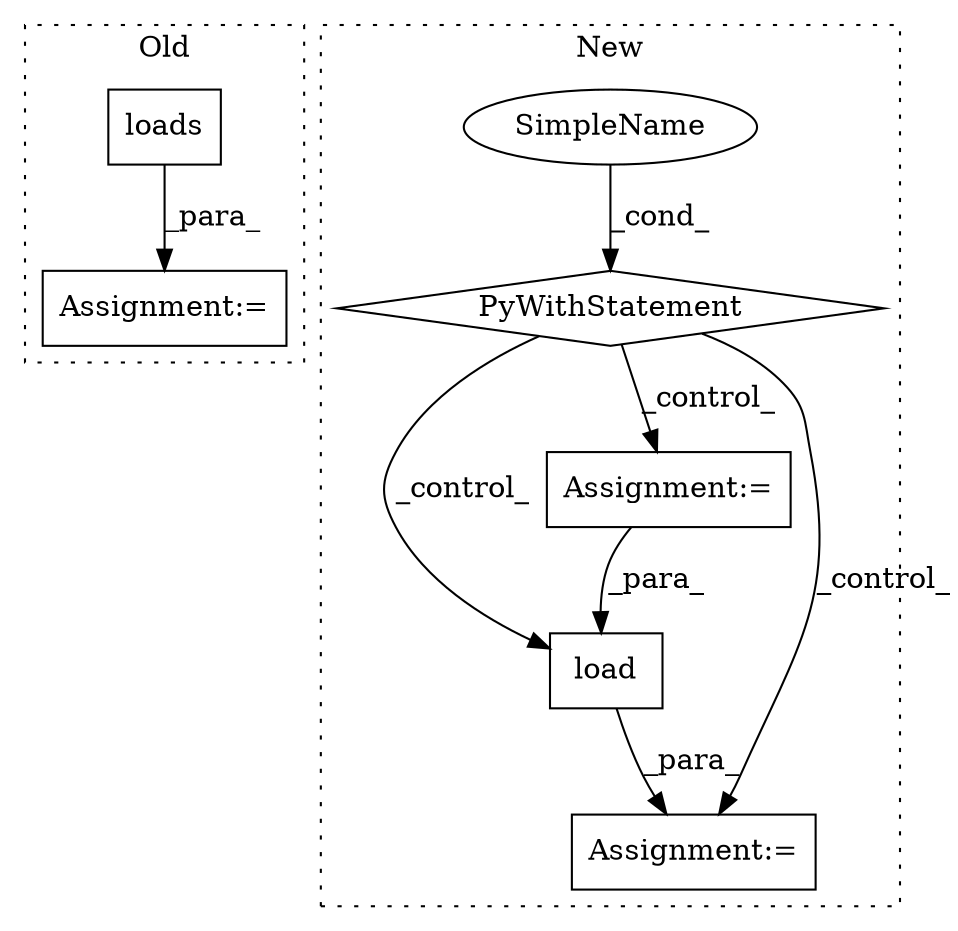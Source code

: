 digraph G {
subgraph cluster0 {
1 [label="loads" a="32" s="14010,14027" l="6,1" shape="box"];
7 [label="Assignment:=" a="7" s="14002" l="1" shape="box"];
label = "Old";
style="dotted";
}
subgraph cluster1 {
2 [label="load" a="32" s="14713,14719" l="5,1" shape="box"];
3 [label="Assignment:=" a="7" s="14370" l="1" shape="box"];
4 [label="Assignment:=" a="7" s="14706" l="1" shape="box"];
5 [label="PyWithStatement" a="104" s="14276,14317" l="10,2" shape="diamond"];
6 [label="SimpleName" a="42" s="" l="" shape="ellipse"];
label = "New";
style="dotted";
}
1 -> 7 [label="_para_"];
2 -> 4 [label="_para_"];
3 -> 2 [label="_para_"];
5 -> 4 [label="_control_"];
5 -> 3 [label="_control_"];
5 -> 2 [label="_control_"];
6 -> 5 [label="_cond_"];
}